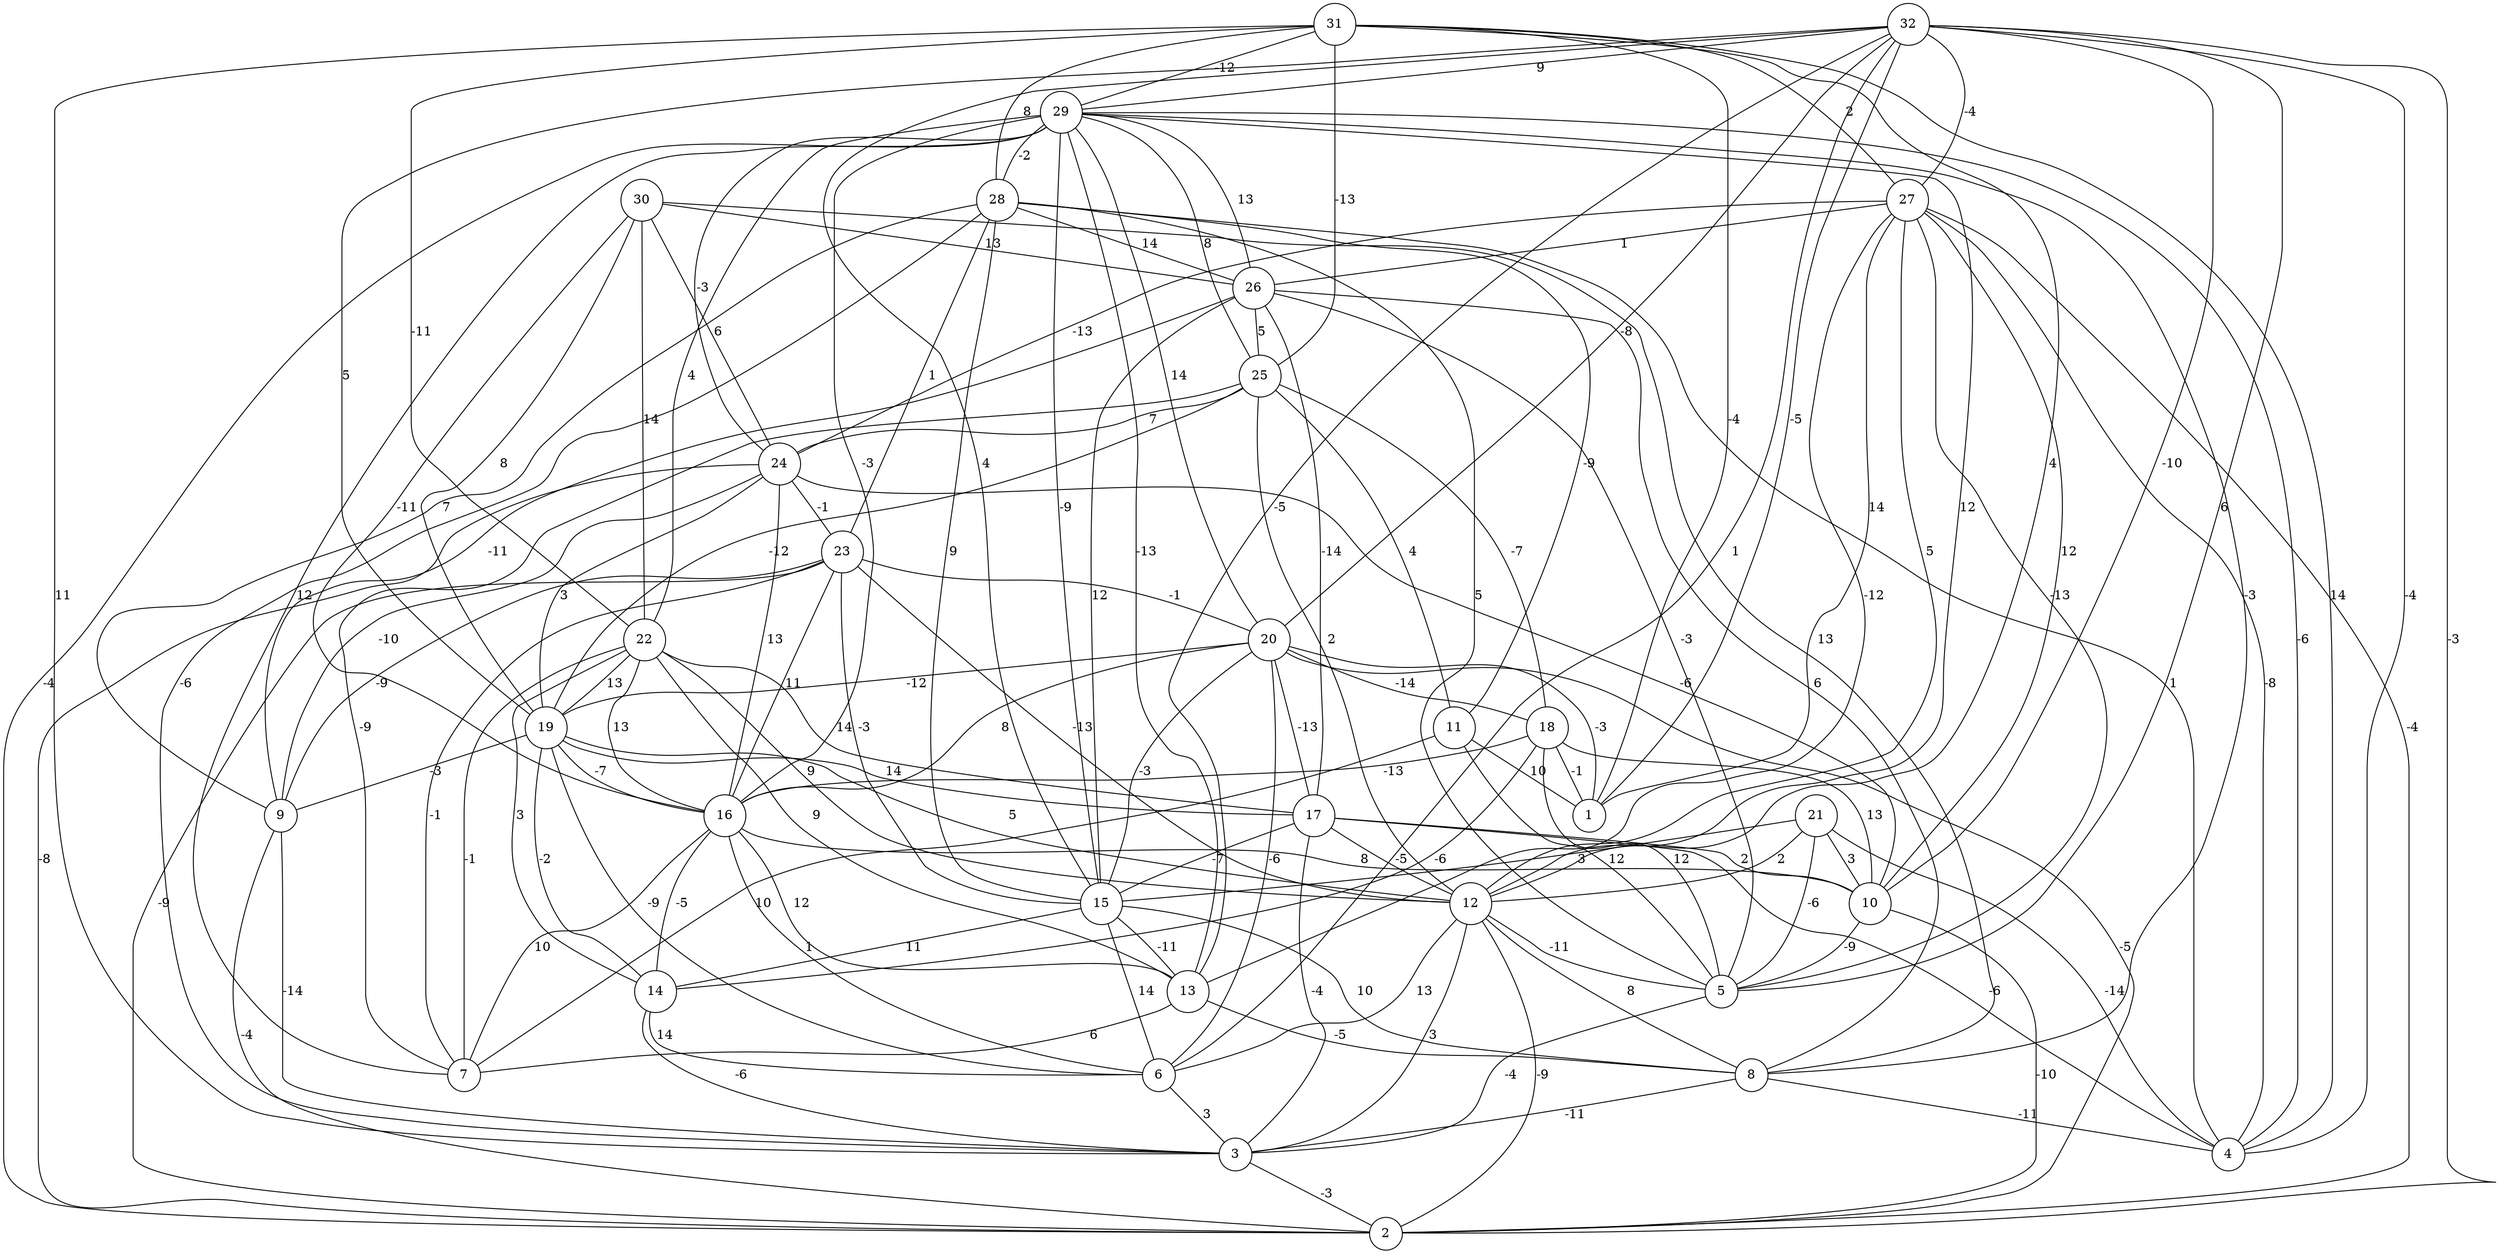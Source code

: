 graph { 
	 fontname="Helvetica,Arial,sans-serif" 
	 node [shape = circle]; 
	 32 -- 1 [label = "-5"];
	 32 -- 2 [label = "-3"];
	 32 -- 4 [label = "-4"];
	 32 -- 5 [label = "6"];
	 32 -- 6 [label = "1"];
	 32 -- 10 [label = "-10"];
	 32 -- 13 [label = "-5"];
	 32 -- 15 [label = "4"];
	 32 -- 19 [label = "5"];
	 32 -- 20 [label = "-8"];
	 32 -- 27 [label = "-4"];
	 32 -- 29 [label = "9"];
	 31 -- 1 [label = "-4"];
	 31 -- 3 [label = "11"];
	 31 -- 4 [label = "14"];
	 31 -- 12 [label = "4"];
	 31 -- 22 [label = "-11"];
	 31 -- 25 [label = "-13"];
	 31 -- 27 [label = "2"];
	 31 -- 28 [label = "8"];
	 31 -- 29 [label = "-12"];
	 30 -- 8 [label = "13"];
	 30 -- 16 [label = "-11"];
	 30 -- 19 [label = "8"];
	 30 -- 22 [label = "14"];
	 30 -- 24 [label = "6"];
	 30 -- 26 [label = "13"];
	 29 -- 2 [label = "-4"];
	 29 -- 4 [label = "-6"];
	 29 -- 7 [label = "12"];
	 29 -- 8 [label = "-3"];
	 29 -- 12 [label = "12"];
	 29 -- 13 [label = "-13"];
	 29 -- 15 [label = "-9"];
	 29 -- 16 [label = "-3"];
	 29 -- 20 [label = "14"];
	 29 -- 22 [label = "4"];
	 29 -- 24 [label = "-3"];
	 29 -- 25 [label = "8"];
	 29 -- 26 [label = "13"];
	 29 -- 28 [label = "-2"];
	 28 -- 3 [label = "-6"];
	 28 -- 4 [label = "1"];
	 28 -- 5 [label = "5"];
	 28 -- 9 [label = "7"];
	 28 -- 11 [label = "-9"];
	 28 -- 15 [label = "9"];
	 28 -- 23 [label = "1"];
	 28 -- 26 [label = "14"];
	 27 -- 1 [label = "14"];
	 27 -- 2 [label = "-4"];
	 27 -- 4 [label = "-8"];
	 27 -- 5 [label = "-13"];
	 27 -- 10 [label = "12"];
	 27 -- 12 [label = "5"];
	 27 -- 13 [label = "-12"];
	 27 -- 24 [label = "-13"];
	 27 -- 26 [label = "1"];
	 26 -- 5 [label = "-3"];
	 26 -- 8 [label = "6"];
	 26 -- 9 [label = "-11"];
	 26 -- 15 [label = "12"];
	 26 -- 17 [label = "-14"];
	 26 -- 25 [label = "5"];
	 25 -- 7 [label = "-9"];
	 25 -- 11 [label = "4"];
	 25 -- 12 [label = "2"];
	 25 -- 18 [label = "-7"];
	 25 -- 19 [label = "-12"];
	 25 -- 24 [label = "7"];
	 24 -- 2 [label = "-8"];
	 24 -- 9 [label = "-10"];
	 24 -- 10 [label = "-6"];
	 24 -- 16 [label = "13"];
	 24 -- 19 [label = "3"];
	 24 -- 23 [label = "-1"];
	 23 -- 2 [label = "-9"];
	 23 -- 7 [label = "-1"];
	 23 -- 9 [label = "-9"];
	 23 -- 12 [label = "-13"];
	 23 -- 15 [label = "-3"];
	 23 -- 16 [label = "11"];
	 23 -- 20 [label = "-1"];
	 22 -- 7 [label = "-1"];
	 22 -- 12 [label = "9"];
	 22 -- 13 [label = "9"];
	 22 -- 14 [label = "3"];
	 22 -- 16 [label = "13"];
	 22 -- 17 [label = "14"];
	 22 -- 19 [label = "13"];
	 21 -- 4 [label = "-14"];
	 21 -- 5 [label = "-6"];
	 21 -- 10 [label = "3"];
	 21 -- 12 [label = "2"];
	 21 -- 15 [label = "3"];
	 20 -- 1 [label = "-3"];
	 20 -- 2 [label = "-5"];
	 20 -- 6 [label = "-6"];
	 20 -- 15 [label = "-3"];
	 20 -- 16 [label = "8"];
	 20 -- 17 [label = "-13"];
	 20 -- 18 [label = "-14"];
	 20 -- 19 [label = "-12"];
	 19 -- 6 [label = "-9"];
	 19 -- 9 [label = "-3"];
	 19 -- 12 [label = "5"];
	 19 -- 14 [label = "-2"];
	 19 -- 16 [label = "-7"];
	 19 -- 17 [label = "14"];
	 18 -- 1 [label = "-1"];
	 18 -- 5 [label = "12"];
	 18 -- 10 [label = "13"];
	 18 -- 14 [label = "-6"];
	 18 -- 16 [label = "-13"];
	 17 -- 3 [label = "-4"];
	 17 -- 4 [label = "-6"];
	 17 -- 10 [label = "2"];
	 17 -- 12 [label = "-5"];
	 17 -- 15 [label = "-7"];
	 16 -- 6 [label = "1"];
	 16 -- 7 [label = "10"];
	 16 -- 10 [label = "8"];
	 16 -- 13 [label = "12"];
	 16 -- 14 [label = "-5"];
	 15 -- 6 [label = "14"];
	 15 -- 8 [label = "10"];
	 15 -- 13 [label = "-11"];
	 15 -- 14 [label = "11"];
	 14 -- 3 [label = "-6"];
	 14 -- 6 [label = "14"];
	 13 -- 7 [label = "6"];
	 13 -- 8 [label = "-5"];
	 12 -- 2 [label = "-9"];
	 12 -- 3 [label = "3"];
	 12 -- 5 [label = "-11"];
	 12 -- 6 [label = "13"];
	 12 -- 8 [label = "8"];
	 11 -- 1 [label = "10"];
	 11 -- 5 [label = "12"];
	 11 -- 7 [label = "10"];
	 10 -- 2 [label = "-10"];
	 10 -- 5 [label = "-9"];
	 9 -- 2 [label = "-4"];
	 9 -- 3 [label = "-14"];
	 8 -- 3 [label = "-11"];
	 8 -- 4 [label = "-11"];
	 6 -- 3 [label = "3"];
	 5 -- 3 [label = "-4"];
	 3 -- 2 [label = "-3"];
	 1;
	 2;
	 3;
	 4;
	 5;
	 6;
	 7;
	 8;
	 9;
	 10;
	 11;
	 12;
	 13;
	 14;
	 15;
	 16;
	 17;
	 18;
	 19;
	 20;
	 21;
	 22;
	 23;
	 24;
	 25;
	 26;
	 27;
	 28;
	 29;
	 30;
	 31;
	 32;
}
